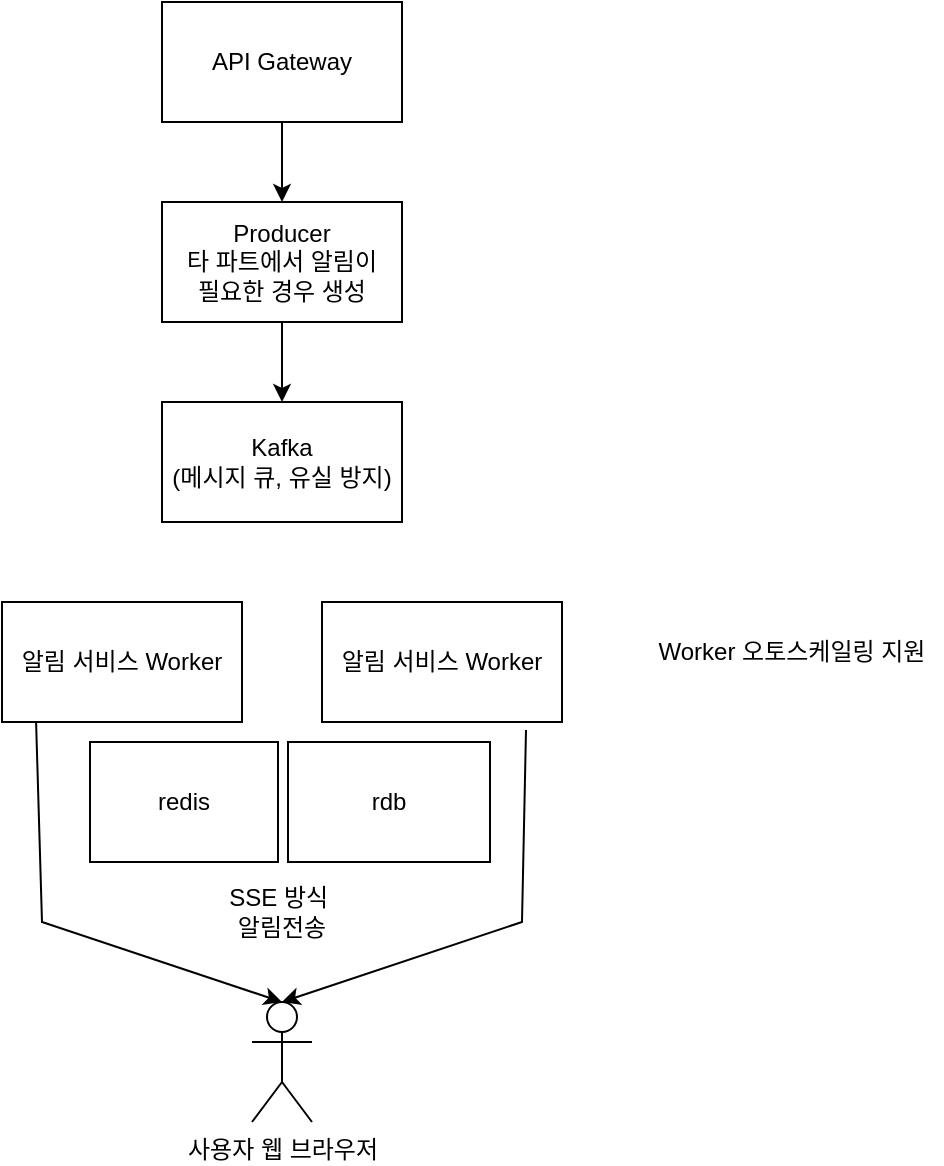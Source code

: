 <mxfile version="26.1.1">
  <diagram name="페이지-1" id="BiMVZVHyQALDrrnTPrnQ">
    <mxGraphModel dx="871" dy="595" grid="1" gridSize="10" guides="1" tooltips="1" connect="1" arrows="1" fold="1" page="1" pageScale="1" pageWidth="827" pageHeight="1169" math="0" shadow="0">
      <root>
        <mxCell id="0" />
        <mxCell id="1" parent="0" />
        <mxCell id="JTYuU4olCGf0qL5urH0b-1" value="API Gateway" style="rounded=0;whiteSpace=wrap;html=1;" vertex="1" parent="1">
          <mxGeometry x="250" y="40" width="120" height="60" as="geometry" />
        </mxCell>
        <mxCell id="JTYuU4olCGf0qL5urH0b-2" value="Producer&lt;div&gt;타 파트에서 알림이&lt;/div&gt;&lt;div&gt;필요한 경우 생성&lt;/div&gt;" style="rounded=0;whiteSpace=wrap;html=1;" vertex="1" parent="1">
          <mxGeometry x="250" y="140" width="120" height="60" as="geometry" />
        </mxCell>
        <mxCell id="JTYuU4olCGf0qL5urH0b-3" value="Kafka&lt;div&gt;(메시지 큐, 유실 방지)&lt;/div&gt;" style="rounded=0;whiteSpace=wrap;html=1;" vertex="1" parent="1">
          <mxGeometry x="250" y="240" width="120" height="60" as="geometry" />
        </mxCell>
        <mxCell id="JTYuU4olCGf0qL5urH0b-4" value="알림 서비스 Worker" style="rounded=0;whiteSpace=wrap;html=1;" vertex="1" parent="1">
          <mxGeometry x="170" y="340" width="120" height="60" as="geometry" />
        </mxCell>
        <mxCell id="JTYuU4olCGf0qL5urH0b-5" value="알림 서비스 Worker" style="rounded=0;whiteSpace=wrap;html=1;" vertex="1" parent="1">
          <mxGeometry x="330" y="340" width="120" height="60" as="geometry" />
        </mxCell>
        <mxCell id="JTYuU4olCGf0qL5urH0b-6" value="redis" style="rounded=0;whiteSpace=wrap;html=1;" vertex="1" parent="1">
          <mxGeometry x="214" y="410" width="94" height="60" as="geometry" />
        </mxCell>
        <mxCell id="JTYuU4olCGf0qL5urH0b-7" value="Worker 오토스케일링 지원" style="text;html=1;align=center;verticalAlign=middle;whiteSpace=wrap;rounded=0;" vertex="1" parent="1">
          <mxGeometry x="490" y="350" width="150" height="30" as="geometry" />
        </mxCell>
        <mxCell id="JTYuU4olCGf0qL5urH0b-8" value="사용자 웹 브라우저" style="shape=umlActor;verticalLabelPosition=bottom;verticalAlign=top;html=1;outlineConnect=0;" vertex="1" parent="1">
          <mxGeometry x="295" y="540" width="30" height="60" as="geometry" />
        </mxCell>
        <mxCell id="JTYuU4olCGf0qL5urH0b-9" value="" style="endArrow=classic;html=1;rounded=0;entryX=0.5;entryY=0;entryDx=0;entryDy=0;entryPerimeter=0;exitX=0.85;exitY=1.067;exitDx=0;exitDy=0;exitPerimeter=0;" edge="1" parent="1" source="JTYuU4olCGf0qL5urH0b-5" target="JTYuU4olCGf0qL5urH0b-8">
          <mxGeometry width="50" height="50" relative="1" as="geometry">
            <mxPoint x="380" y="330" as="sourcePoint" />
            <mxPoint x="430" y="280" as="targetPoint" />
            <Array as="points">
              <mxPoint x="430" y="500" />
            </Array>
          </mxGeometry>
        </mxCell>
        <mxCell id="JTYuU4olCGf0qL5urH0b-10" value="" style="endArrow=classic;html=1;rounded=0;entryX=0.5;entryY=0;entryDx=0;entryDy=0;entryPerimeter=0;exitX=0.142;exitY=1;exitDx=0;exitDy=0;exitPerimeter=0;" edge="1" parent="1" source="JTYuU4olCGf0qL5urH0b-4" target="JTYuU4olCGf0qL5urH0b-8">
          <mxGeometry width="50" height="50" relative="1" as="geometry">
            <mxPoint x="230" y="400" as="sourcePoint" />
            <mxPoint x="310" y="480" as="targetPoint" />
            <Array as="points">
              <mxPoint x="190" y="500" />
            </Array>
          </mxGeometry>
        </mxCell>
        <mxCell id="JTYuU4olCGf0qL5urH0b-13" value="SSE 방식&amp;nbsp;&lt;div&gt;알림전송&lt;/div&gt;" style="text;html=1;align=center;verticalAlign=middle;whiteSpace=wrap;rounded=0;" vertex="1" parent="1">
          <mxGeometry x="272.25" y="480" width="75.5" height="30" as="geometry" />
        </mxCell>
        <mxCell id="JTYuU4olCGf0qL5urH0b-15" value="rdb" style="rounded=0;whiteSpace=wrap;html=1;" vertex="1" parent="1">
          <mxGeometry x="313" y="410" width="101" height="60" as="geometry" />
        </mxCell>
        <mxCell id="JTYuU4olCGf0qL5urH0b-18" value="" style="endArrow=classic;html=1;rounded=0;exitX=0.5;exitY=1;exitDx=0;exitDy=0;entryX=0.5;entryY=0;entryDx=0;entryDy=0;" edge="1" parent="1" source="JTYuU4olCGf0qL5urH0b-1" target="JTYuU4olCGf0qL5urH0b-2">
          <mxGeometry width="50" height="50" relative="1" as="geometry">
            <mxPoint x="380" y="370" as="sourcePoint" />
            <mxPoint x="430" y="320" as="targetPoint" />
          </mxGeometry>
        </mxCell>
        <mxCell id="JTYuU4olCGf0qL5urH0b-19" value="" style="endArrow=classic;html=1;rounded=0;exitX=0.5;exitY=1;exitDx=0;exitDy=0;entryX=0.5;entryY=0;entryDx=0;entryDy=0;" edge="1" parent="1" source="JTYuU4olCGf0qL5urH0b-2" target="JTYuU4olCGf0qL5urH0b-3">
          <mxGeometry width="50" height="50" relative="1" as="geometry">
            <mxPoint x="380" y="370" as="sourcePoint" />
            <mxPoint x="430" y="320" as="targetPoint" />
          </mxGeometry>
        </mxCell>
      </root>
    </mxGraphModel>
  </diagram>
</mxfile>
